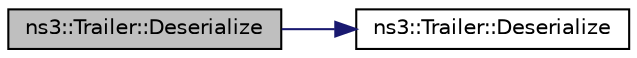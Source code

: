 digraph "ns3::Trailer::Deserialize"
{
 // LATEX_PDF_SIZE
  edge [fontname="Helvetica",fontsize="10",labelfontname="Helvetica",labelfontsize="10"];
  node [fontname="Helvetica",fontsize="10",shape=record];
  rankdir="LR";
  Node1 [label="ns3::Trailer::Deserialize",height=0.2,width=0.4,color="black", fillcolor="grey75", style="filled", fontcolor="black",tooltip=" "];
  Node1 -> Node2 [color="midnightblue",fontsize="10",style="solid",fontname="Helvetica"];
  Node2 [label="ns3::Trailer::Deserialize",height=0.2,width=0.4,color="black", fillcolor="white", style="filled",URL="$classns3_1_1_trailer.html#aed0f0292faca43ef8676c05d70a664cf",tooltip=" "];
}
